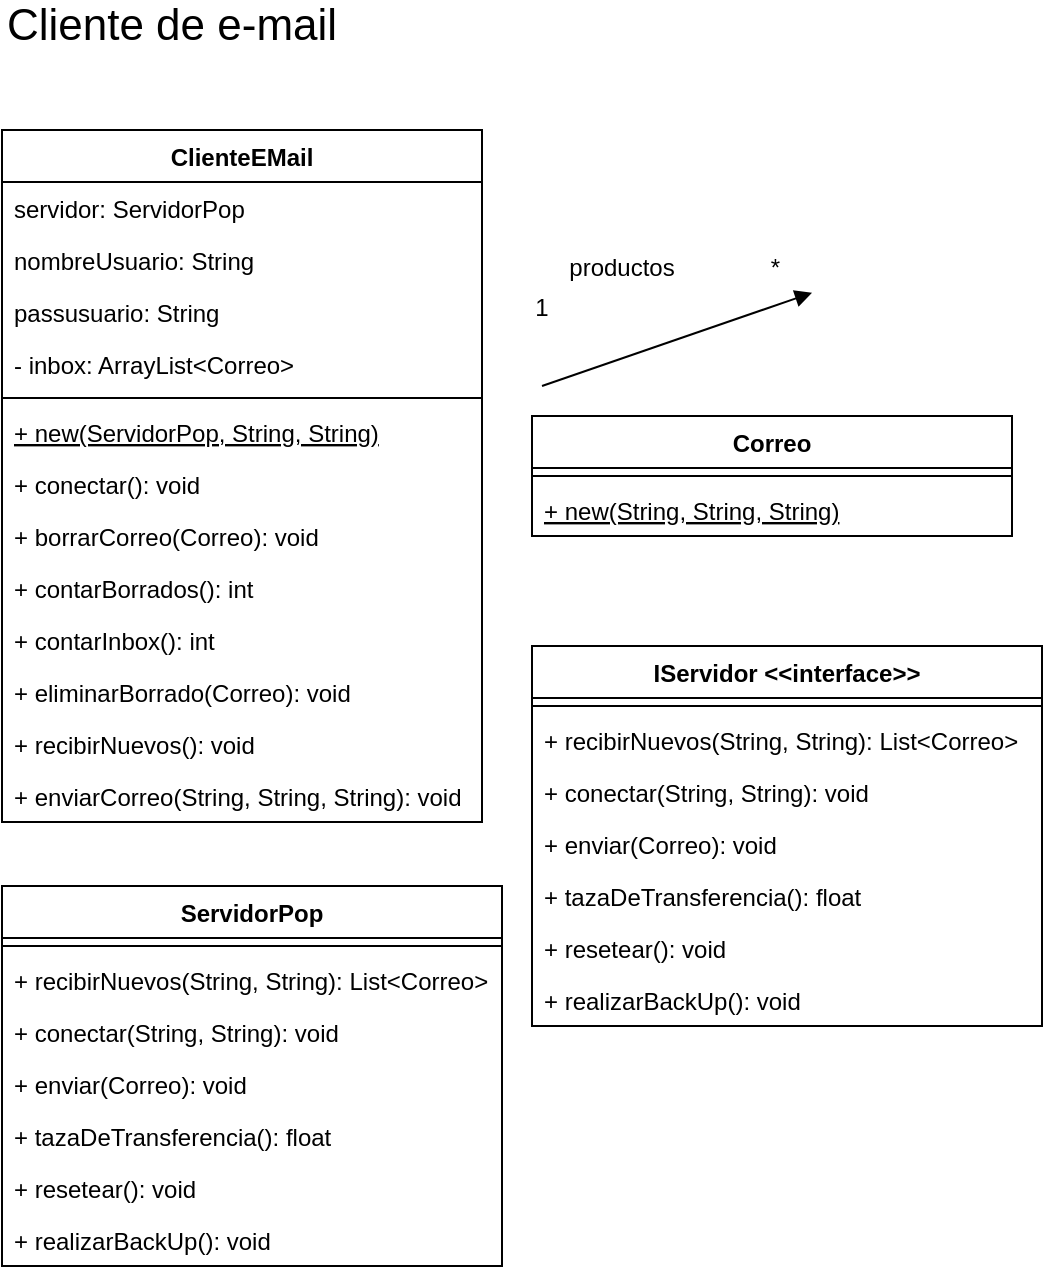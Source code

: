 <mxfile version="17.4.6" type="github">
  <diagram id="hwEnMFRsd4231ranK771" name="Page-1">
    <mxGraphModel dx="779" dy="1581" grid="1" gridSize="10" guides="1" tooltips="1" connect="1" arrows="1" fold="1" page="1" pageScale="1" pageWidth="827" pageHeight="1169" math="0" shadow="0">
      <root>
        <mxCell id="0" />
        <mxCell id="1" parent="0" />
        <mxCell id="HtaL5qtSipClP9a9sMlD-1" value="ClienteEMail" style="swimlane;fontStyle=1;align=center;verticalAlign=top;childLayout=stackLayout;horizontal=1;startSize=26;horizontalStack=0;resizeParent=1;resizeParentMax=0;resizeLast=0;collapsible=1;marginBottom=0;strokeColor=default;" vertex="1" parent="1">
          <mxGeometry x="20" y="-1078" width="240" height="346" as="geometry" />
        </mxCell>
        <mxCell id="HtaL5qtSipClP9a9sMlD-2" value="servidor: ServidorPop" style="text;strokeColor=none;fillColor=none;align=left;verticalAlign=top;spacingLeft=4;spacingRight=4;overflow=hidden;rotatable=0;points=[[0,0.5],[1,0.5]];portConstraint=eastwest;" vertex="1" parent="HtaL5qtSipClP9a9sMlD-1">
          <mxGeometry y="26" width="240" height="26" as="geometry" />
        </mxCell>
        <mxCell id="HtaL5qtSipClP9a9sMlD-3" value="nombreUsuario: String" style="text;strokeColor=none;fillColor=none;align=left;verticalAlign=top;spacingLeft=4;spacingRight=4;overflow=hidden;rotatable=0;points=[[0,0.5],[1,0.5]];portConstraint=eastwest;" vertex="1" parent="HtaL5qtSipClP9a9sMlD-1">
          <mxGeometry y="52" width="240" height="26" as="geometry" />
        </mxCell>
        <mxCell id="HtaL5qtSipClP9a9sMlD-26" value="passusuario: String" style="text;strokeColor=none;fillColor=none;align=left;verticalAlign=top;spacingLeft=4;spacingRight=4;overflow=hidden;rotatable=0;points=[[0,0.5],[1,0.5]];portConstraint=eastwest;" vertex="1" parent="HtaL5qtSipClP9a9sMlD-1">
          <mxGeometry y="78" width="240" height="26" as="geometry" />
        </mxCell>
        <mxCell id="HtaL5qtSipClP9a9sMlD-27" value="- inbox: ArrayList&lt;Correo&gt;" style="text;strokeColor=none;fillColor=none;align=left;verticalAlign=top;spacingLeft=4;spacingRight=4;overflow=hidden;rotatable=0;points=[[0,0.5],[1,0.5]];portConstraint=eastwest;" vertex="1" parent="HtaL5qtSipClP9a9sMlD-1">
          <mxGeometry y="104" width="240" height="26" as="geometry" />
        </mxCell>
        <mxCell id="HtaL5qtSipClP9a9sMlD-4" value="" style="line;strokeWidth=1;fillColor=none;align=left;verticalAlign=middle;spacingTop=-1;spacingLeft=3;spacingRight=3;rotatable=0;labelPosition=right;points=[];portConstraint=eastwest;" vertex="1" parent="HtaL5qtSipClP9a9sMlD-1">
          <mxGeometry y="130" width="240" height="8" as="geometry" />
        </mxCell>
        <mxCell id="HtaL5qtSipClP9a9sMlD-5" value="+ new(ServidorPop, String, String)" style="text;strokeColor=none;fillColor=none;align=left;verticalAlign=top;spacingLeft=4;spacingRight=4;overflow=hidden;rotatable=0;points=[[0,0.5],[1,0.5]];portConstraint=eastwest;fontStyle=4" vertex="1" parent="HtaL5qtSipClP9a9sMlD-1">
          <mxGeometry y="138" width="240" height="26" as="geometry" />
        </mxCell>
        <mxCell id="HtaL5qtSipClP9a9sMlD-28" value="+ conectar(): void" style="text;strokeColor=none;fillColor=none;align=left;verticalAlign=top;spacingLeft=4;spacingRight=4;overflow=hidden;rotatable=0;points=[[0,0.5],[1,0.5]];portConstraint=eastwest;" vertex="1" parent="HtaL5qtSipClP9a9sMlD-1">
          <mxGeometry y="164" width="240" height="26" as="geometry" />
        </mxCell>
        <mxCell id="HtaL5qtSipClP9a9sMlD-29" value="+ borrarCorreo(Correo): void" style="text;strokeColor=none;fillColor=none;align=left;verticalAlign=top;spacingLeft=4;spacingRight=4;overflow=hidden;rotatable=0;points=[[0,0.5],[1,0.5]];portConstraint=eastwest;" vertex="1" parent="HtaL5qtSipClP9a9sMlD-1">
          <mxGeometry y="190" width="240" height="26" as="geometry" />
        </mxCell>
        <mxCell id="HtaL5qtSipClP9a9sMlD-30" value="+ contarBorrados(): int" style="text;strokeColor=none;fillColor=none;align=left;verticalAlign=top;spacingLeft=4;spacingRight=4;overflow=hidden;rotatable=0;points=[[0,0.5],[1,0.5]];portConstraint=eastwest;" vertex="1" parent="HtaL5qtSipClP9a9sMlD-1">
          <mxGeometry y="216" width="240" height="26" as="geometry" />
        </mxCell>
        <mxCell id="HtaL5qtSipClP9a9sMlD-31" value="+ contarInbox(): int" style="text;strokeColor=none;fillColor=none;align=left;verticalAlign=top;spacingLeft=4;spacingRight=4;overflow=hidden;rotatable=0;points=[[0,0.5],[1,0.5]];portConstraint=eastwest;" vertex="1" parent="HtaL5qtSipClP9a9sMlD-1">
          <mxGeometry y="242" width="240" height="26" as="geometry" />
        </mxCell>
        <mxCell id="HtaL5qtSipClP9a9sMlD-32" value="+ eliminarBorrado(Correo): void" style="text;strokeColor=none;fillColor=none;align=left;verticalAlign=top;spacingLeft=4;spacingRight=4;overflow=hidden;rotatable=0;points=[[0,0.5],[1,0.5]];portConstraint=eastwest;" vertex="1" parent="HtaL5qtSipClP9a9sMlD-1">
          <mxGeometry y="268" width="240" height="26" as="geometry" />
        </mxCell>
        <mxCell id="HtaL5qtSipClP9a9sMlD-33" value="+ recibirNuevos(): void" style="text;strokeColor=none;fillColor=none;align=left;verticalAlign=top;spacingLeft=4;spacingRight=4;overflow=hidden;rotatable=0;points=[[0,0.5],[1,0.5]];portConstraint=eastwest;" vertex="1" parent="HtaL5qtSipClP9a9sMlD-1">
          <mxGeometry y="294" width="240" height="26" as="geometry" />
        </mxCell>
        <mxCell id="HtaL5qtSipClP9a9sMlD-34" value="+ enviarCorreo(String, String, String): void" style="text;strokeColor=none;fillColor=none;align=left;verticalAlign=top;spacingLeft=4;spacingRight=4;overflow=hidden;rotatable=0;points=[[0,0.5],[1,0.5]];portConstraint=eastwest;" vertex="1" parent="HtaL5qtSipClP9a9sMlD-1">
          <mxGeometry y="320" width="240" height="26" as="geometry" />
        </mxCell>
        <mxCell id="HtaL5qtSipClP9a9sMlD-21" style="edgeStyle=none;orthogonalLoop=1;jettySize=auto;html=1;exitX=0;exitY=0.132;exitDx=0;exitDy=0;endArrow=none;endFill=0;rounded=0;exitPerimeter=0;startArrow=block;startFill=1;" edge="1" parent="1">
          <mxGeometry relative="1" as="geometry">
            <mxPoint x="290" y="-950" as="targetPoint" />
            <mxPoint x="425" y="-996.568" as="sourcePoint" />
          </mxGeometry>
        </mxCell>
        <mxCell id="HtaL5qtSipClP9a9sMlD-22" value="&amp;nbsp;*" style="text;html=1;strokeColor=none;fillColor=none;align=center;verticalAlign=middle;whiteSpace=wrap;rounded=0;" vertex="1" parent="1">
          <mxGeometry x="385" y="-1019" width="40" height="20" as="geometry" />
        </mxCell>
        <mxCell id="HtaL5qtSipClP9a9sMlD-23" value="1" style="text;html=1;strokeColor=none;fillColor=none;align=center;verticalAlign=middle;whiteSpace=wrap;rounded=0;" vertex="1" parent="1">
          <mxGeometry x="270" y="-999" width="40" height="20" as="geometry" />
        </mxCell>
        <mxCell id="HtaL5qtSipClP9a9sMlD-24" value="productos" style="text;html=1;strokeColor=none;fillColor=none;align=center;verticalAlign=middle;whiteSpace=wrap;rounded=0;" vertex="1" parent="1">
          <mxGeometry x="310" y="-1019" width="40" height="20" as="geometry" />
        </mxCell>
        <mxCell id="HtaL5qtSipClP9a9sMlD-25" value="&lt;font style=&quot;font-size: 22px&quot;&gt;Cliente de e-mail&lt;/font&gt;" style="text;html=1;strokeColor=none;fillColor=none;align=center;verticalAlign=middle;whiteSpace=wrap;rounded=0;" vertex="1" parent="1">
          <mxGeometry x="20" y="-1140" width="170" height="20" as="geometry" />
        </mxCell>
        <mxCell id="HtaL5qtSipClP9a9sMlD-35" value="Correo" style="swimlane;fontStyle=1;align=center;verticalAlign=top;childLayout=stackLayout;horizontal=1;startSize=26;horizontalStack=0;resizeParent=1;resizeParentMax=0;resizeLast=0;collapsible=1;marginBottom=0;strokeColor=default;" vertex="1" parent="1">
          <mxGeometry x="285" y="-935" width="240" height="60" as="geometry" />
        </mxCell>
        <mxCell id="HtaL5qtSipClP9a9sMlD-40" value="" style="line;strokeWidth=1;fillColor=none;align=left;verticalAlign=middle;spacingTop=-1;spacingLeft=3;spacingRight=3;rotatable=0;labelPosition=right;points=[];portConstraint=eastwest;" vertex="1" parent="HtaL5qtSipClP9a9sMlD-35">
          <mxGeometry y="26" width="240" height="8" as="geometry" />
        </mxCell>
        <mxCell id="HtaL5qtSipClP9a9sMlD-41" value="+ new(String, String, String)" style="text;strokeColor=none;fillColor=none;align=left;verticalAlign=top;spacingLeft=4;spacingRight=4;overflow=hidden;rotatable=0;points=[[0,0.5],[1,0.5]];portConstraint=eastwest;fontStyle=4" vertex="1" parent="HtaL5qtSipClP9a9sMlD-35">
          <mxGeometry y="34" width="240" height="26" as="geometry" />
        </mxCell>
        <mxCell id="HtaL5qtSipClP9a9sMlD-49" value="IServidor &lt;&lt;interface&gt;&gt;" style="swimlane;fontStyle=1;align=center;verticalAlign=top;childLayout=stackLayout;horizontal=1;startSize=26;horizontalStack=0;resizeParent=1;resizeParentMax=0;resizeLast=0;collapsible=1;marginBottom=0;strokeColor=default;" vertex="1" parent="1">
          <mxGeometry x="285" y="-820" width="255" height="190" as="geometry" />
        </mxCell>
        <mxCell id="HtaL5qtSipClP9a9sMlD-50" value="" style="line;strokeWidth=1;fillColor=none;align=left;verticalAlign=middle;spacingTop=-1;spacingLeft=3;spacingRight=3;rotatable=0;labelPosition=right;points=[];portConstraint=eastwest;" vertex="1" parent="HtaL5qtSipClP9a9sMlD-49">
          <mxGeometry y="26" width="255" height="8" as="geometry" />
        </mxCell>
        <mxCell id="HtaL5qtSipClP9a9sMlD-51" value="+ recibirNuevos(String, String): List&lt;Correo&gt;" style="text;strokeColor=none;fillColor=none;align=left;verticalAlign=top;spacingLeft=4;spacingRight=4;overflow=hidden;rotatable=0;points=[[0,0.5],[1,0.5]];portConstraint=eastwest;fontStyle=0" vertex="1" parent="HtaL5qtSipClP9a9sMlD-49">
          <mxGeometry y="34" width="255" height="26" as="geometry" />
        </mxCell>
        <mxCell id="HtaL5qtSipClP9a9sMlD-53" value="+ conectar(String, String): void" style="text;strokeColor=none;fillColor=none;align=left;verticalAlign=top;spacingLeft=4;spacingRight=4;overflow=hidden;rotatable=0;points=[[0,0.5],[1,0.5]];portConstraint=eastwest;fontStyle=0" vertex="1" parent="HtaL5qtSipClP9a9sMlD-49">
          <mxGeometry y="60" width="255" height="26" as="geometry" />
        </mxCell>
        <mxCell id="HtaL5qtSipClP9a9sMlD-54" value="+ enviar(Correo): void" style="text;strokeColor=none;fillColor=none;align=left;verticalAlign=top;spacingLeft=4;spacingRight=4;overflow=hidden;rotatable=0;points=[[0,0.5],[1,0.5]];portConstraint=eastwest;fontStyle=0" vertex="1" parent="HtaL5qtSipClP9a9sMlD-49">
          <mxGeometry y="86" width="255" height="26" as="geometry" />
        </mxCell>
        <mxCell id="HtaL5qtSipClP9a9sMlD-55" value="+ tazaDeTransferencia(): float" style="text;strokeColor=none;fillColor=none;align=left;verticalAlign=top;spacingLeft=4;spacingRight=4;overflow=hidden;rotatable=0;points=[[0,0.5],[1,0.5]];portConstraint=eastwest;fontStyle=0" vertex="1" parent="HtaL5qtSipClP9a9sMlD-49">
          <mxGeometry y="112" width="255" height="26" as="geometry" />
        </mxCell>
        <mxCell id="HtaL5qtSipClP9a9sMlD-56" value="+ resetear(): void" style="text;strokeColor=none;fillColor=none;align=left;verticalAlign=top;spacingLeft=4;spacingRight=4;overflow=hidden;rotatable=0;points=[[0,0.5],[1,0.5]];portConstraint=eastwest;fontStyle=0" vertex="1" parent="HtaL5qtSipClP9a9sMlD-49">
          <mxGeometry y="138" width="255" height="26" as="geometry" />
        </mxCell>
        <mxCell id="HtaL5qtSipClP9a9sMlD-57" value="+ realizarBackUp(): void" style="text;strokeColor=none;fillColor=none;align=left;verticalAlign=top;spacingLeft=4;spacingRight=4;overflow=hidden;rotatable=0;points=[[0,0.5],[1,0.5]];portConstraint=eastwest;fontStyle=0" vertex="1" parent="HtaL5qtSipClP9a9sMlD-49">
          <mxGeometry y="164" width="255" height="26" as="geometry" />
        </mxCell>
        <mxCell id="HtaL5qtSipClP9a9sMlD-58" value="ServidorPop" style="swimlane;fontStyle=1;align=center;verticalAlign=top;childLayout=stackLayout;horizontal=1;startSize=26;horizontalStack=0;resizeParent=1;resizeParentMax=0;resizeLast=0;collapsible=1;marginBottom=0;strokeColor=default;" vertex="1" parent="1">
          <mxGeometry x="20" y="-700" width="250" height="190" as="geometry" />
        </mxCell>
        <mxCell id="HtaL5qtSipClP9a9sMlD-59" value="" style="line;strokeWidth=1;fillColor=none;align=left;verticalAlign=middle;spacingTop=-1;spacingLeft=3;spacingRight=3;rotatable=0;labelPosition=right;points=[];portConstraint=eastwest;" vertex="1" parent="HtaL5qtSipClP9a9sMlD-58">
          <mxGeometry y="26" width="250" height="8" as="geometry" />
        </mxCell>
        <mxCell id="HtaL5qtSipClP9a9sMlD-61" value="+ recibirNuevos(String, String): List&lt;Correo&gt;" style="text;strokeColor=none;fillColor=none;align=left;verticalAlign=top;spacingLeft=4;spacingRight=4;overflow=hidden;rotatable=0;points=[[0,0.5],[1,0.5]];portConstraint=eastwest;fontStyle=0" vertex="1" parent="HtaL5qtSipClP9a9sMlD-58">
          <mxGeometry y="34" width="250" height="26" as="geometry" />
        </mxCell>
        <mxCell id="HtaL5qtSipClP9a9sMlD-62" value="+ conectar(String, String): void" style="text;strokeColor=none;fillColor=none;align=left;verticalAlign=top;spacingLeft=4;spacingRight=4;overflow=hidden;rotatable=0;points=[[0,0.5],[1,0.5]];portConstraint=eastwest;fontStyle=0" vertex="1" parent="HtaL5qtSipClP9a9sMlD-58">
          <mxGeometry y="60" width="250" height="26" as="geometry" />
        </mxCell>
        <mxCell id="HtaL5qtSipClP9a9sMlD-66" value="+ enviar(Correo): void" style="text;strokeColor=none;fillColor=none;align=left;verticalAlign=top;spacingLeft=4;spacingRight=4;overflow=hidden;rotatable=0;points=[[0,0.5],[1,0.5]];portConstraint=eastwest;fontStyle=0" vertex="1" parent="HtaL5qtSipClP9a9sMlD-58">
          <mxGeometry y="86" width="250" height="26" as="geometry" />
        </mxCell>
        <mxCell id="HtaL5qtSipClP9a9sMlD-67" value="+ tazaDeTransferencia(): float" style="text;strokeColor=none;fillColor=none;align=left;verticalAlign=top;spacingLeft=4;spacingRight=4;overflow=hidden;rotatable=0;points=[[0,0.5],[1,0.5]];portConstraint=eastwest;fontStyle=0" vertex="1" parent="HtaL5qtSipClP9a9sMlD-58">
          <mxGeometry y="112" width="250" height="26" as="geometry" />
        </mxCell>
        <mxCell id="HtaL5qtSipClP9a9sMlD-68" value="+ resetear(): void" style="text;strokeColor=none;fillColor=none;align=left;verticalAlign=top;spacingLeft=4;spacingRight=4;overflow=hidden;rotatable=0;points=[[0,0.5],[1,0.5]];portConstraint=eastwest;fontStyle=0" vertex="1" parent="HtaL5qtSipClP9a9sMlD-58">
          <mxGeometry y="138" width="250" height="26" as="geometry" />
        </mxCell>
        <mxCell id="HtaL5qtSipClP9a9sMlD-69" value="+ realizarBackUp(): void" style="text;strokeColor=none;fillColor=none;align=left;verticalAlign=top;spacingLeft=4;spacingRight=4;overflow=hidden;rotatable=0;points=[[0,0.5],[1,0.5]];portConstraint=eastwest;fontStyle=0" vertex="1" parent="HtaL5qtSipClP9a9sMlD-58">
          <mxGeometry y="164" width="250" height="26" as="geometry" />
        </mxCell>
      </root>
    </mxGraphModel>
  </diagram>
</mxfile>
